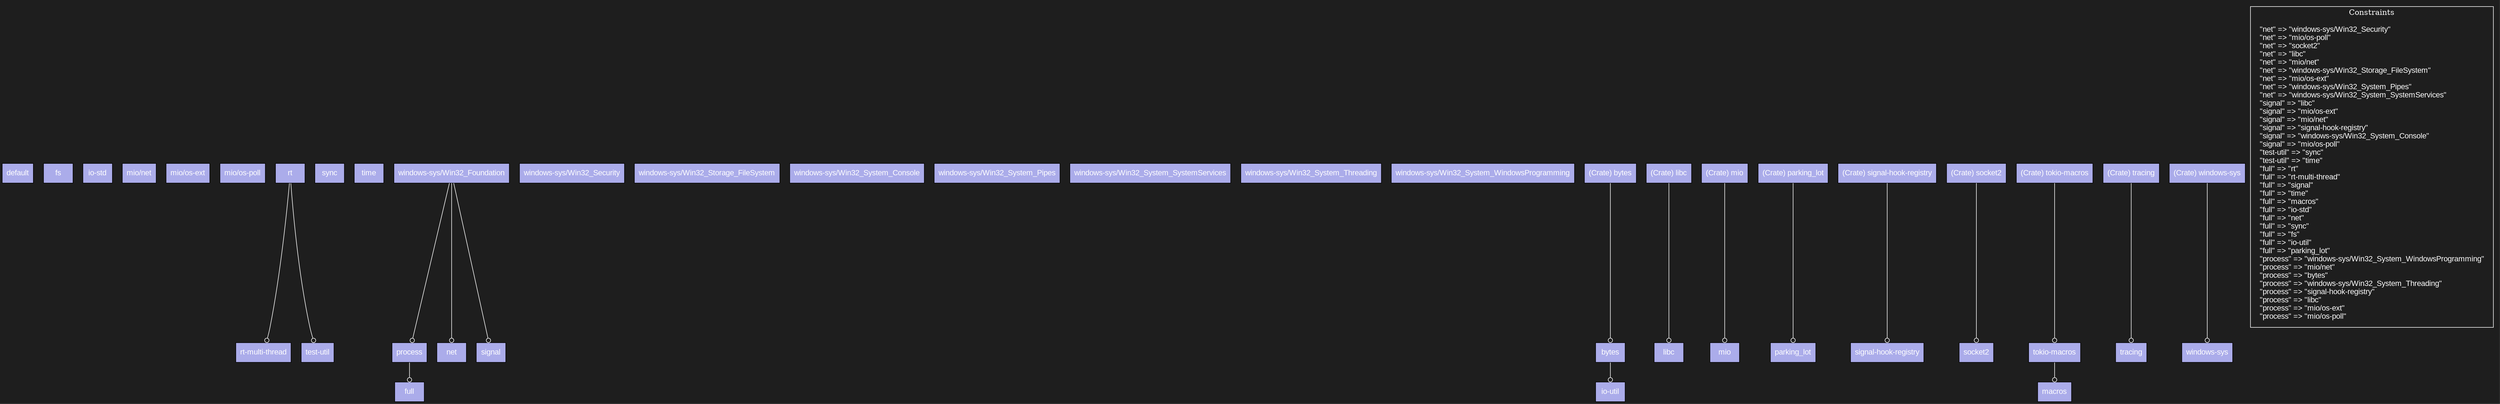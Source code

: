 digraph FeatureModel {
rankdir="TB"
newrank=true
bgcolor="#1e1e1e"
edge [color=white]
node [style=filled fontcolor="white" fontname="Arial Unicode MS, Arial"];

"default" [fillcolor="#ABACEA" tooltip="Cardinality: None" shape="box"]
"fs" [fillcolor="#ABACEA" tooltip="Cardinality: None" shape="box"]
"io-std" [fillcolor="#ABACEA" tooltip="Cardinality: None" shape="box"]
"mio/net" [fillcolor="#ABACEA" tooltip="Cardinality: None" shape="box"]
"mio/os-ext" [fillcolor="#ABACEA" tooltip="Cardinality: None" shape="box"]
"mio/os-poll" [fillcolor="#ABACEA" tooltip="Cardinality: None" shape="box"]
"rt-multi-thread" [fillcolor="#ABACEA" tooltip="Cardinality: None" shape="box"]
"rt" -> "rt-multi-thread" [arrowhead="odot", arrowtail="none", dir="both"]
"test-util" [fillcolor="#ABACEA" tooltip="Cardinality: None" shape="box"]
"rt" -> "test-util" [arrowhead="odot", arrowtail="none", dir="both"]
"rt" [fillcolor="#ABACEA" tooltip="Cardinality: None" shape="box"]
"sync" [fillcolor="#ABACEA" tooltip="Cardinality: None" shape="box"]
"time" [fillcolor="#ABACEA" tooltip="Cardinality: None" shape="box"]
"full" [fillcolor="#ABACEA" tooltip="Cardinality: None" shape="box"]
"process" -> "full" [arrowhead="odot", arrowtail="none", dir="both"]
"process" [fillcolor="#ABACEA" tooltip="Cardinality: None" shape="box"]
"windows-sys/Win32_Foundation" -> "process" [arrowhead="odot", arrowtail="none", dir="both"]
"net" [fillcolor="#ABACEA" tooltip="Cardinality: None" shape="box"]
"windows-sys/Win32_Foundation" -> "net" [arrowhead="odot", arrowtail="none", dir="both"]
"signal" [fillcolor="#ABACEA" tooltip="Cardinality: None" shape="box"]
"windows-sys/Win32_Foundation" -> "signal" [arrowhead="odot", arrowtail="none", dir="both"]
"windows-sys/Win32_Foundation" [fillcolor="#ABACEA" tooltip="Cardinality: None" shape="box"]
"windows-sys/Win32_Security" [fillcolor="#ABACEA" tooltip="Cardinality: None" shape="box"]
"windows-sys/Win32_Storage_FileSystem" [fillcolor="#ABACEA" tooltip="Cardinality: None" shape="box"]
"windows-sys/Win32_System_Console" [fillcolor="#ABACEA" tooltip="Cardinality: None" shape="box"]
"windows-sys/Win32_System_Pipes" [fillcolor="#ABACEA" tooltip="Cardinality: None" shape="box"]
"windows-sys/Win32_System_SystemServices" [fillcolor="#ABACEA" tooltip="Cardinality: None" shape="box"]
"windows-sys/Win32_System_Threading" [fillcolor="#ABACEA" tooltip="Cardinality: None" shape="box"]
"windows-sys/Win32_System_WindowsProgramming" [fillcolor="#ABACEA" tooltip="Cardinality: None" shape="box"]
"io-util" [fillcolor="#ABACEA" tooltip="Cardinality: None" shape="box"]
"bytes" -> "io-util" [arrowhead="odot", arrowtail="none", dir="both"]
"bytes" [fillcolor="#ABACEA" tooltip="Cardinality: None" shape="box"]
"(Crate) bytes" -> "bytes" [arrowhead="odot", arrowtail="none", dir="both"]
"(Crate) bytes" [fillcolor="#ABACEA" tooltip="Cardinality: None" shape="box"]
"libc" [fillcolor="#ABACEA" tooltip="Cardinality: None" shape="box"]
"(Crate) libc" -> "libc" [arrowhead="odot", arrowtail="none", dir="both"]
"(Crate) libc" [fillcolor="#ABACEA" tooltip="Cardinality: None" shape="box"]
"mio" [fillcolor="#ABACEA" tooltip="Cardinality: None" shape="box"]
"(Crate) mio" -> "mio" [arrowhead="odot", arrowtail="none", dir="both"]
"(Crate) mio" [fillcolor="#ABACEA" tooltip="Cardinality: None" shape="box"]
"parking_lot" [fillcolor="#ABACEA" tooltip="Cardinality: None" shape="box"]
"(Crate) parking_lot" -> "parking_lot" [arrowhead="odot", arrowtail="none", dir="both"]
"(Crate) parking_lot" [fillcolor="#ABACEA" tooltip="Cardinality: None" shape="box"]
"signal-hook-registry" [fillcolor="#ABACEA" tooltip="Cardinality: None" shape="box"]
"(Crate) signal-hook-registry" -> "signal-hook-registry" [arrowhead="odot", arrowtail="none", dir="both"]
"(Crate) signal-hook-registry" [fillcolor="#ABACEA" tooltip="Cardinality: None" shape="box"]
"socket2" [fillcolor="#ABACEA" tooltip="Cardinality: None" shape="box"]
"(Crate) socket2" -> "socket2" [arrowhead="odot", arrowtail="none", dir="both"]
"(Crate) socket2" [fillcolor="#ABACEA" tooltip="Cardinality: None" shape="box"]
"macros" [fillcolor="#ABACEA" tooltip="Cardinality: None" shape="box"]
"tokio-macros" -> "macros" [arrowhead="odot", arrowtail="none", dir="both"]
"tokio-macros" [fillcolor="#ABACEA" tooltip="Cardinality: None" shape="box"]
"(Crate) tokio-macros" -> "tokio-macros" [arrowhead="odot", arrowtail="none", dir="both"]
"(Crate) tokio-macros" [fillcolor="#ABACEA" tooltip="Cardinality: None" shape="box"]
"tracing" [fillcolor="#ABACEA" tooltip="Cardinality: None" shape="box"]
"(Crate) tracing" -> "tracing" [arrowhead="odot", arrowtail="none", dir="both"]
"(Crate) tracing" [fillcolor="#ABACEA" tooltip="Cardinality: None" shape="box"]
"windows-sys" [fillcolor="#ABACEA" tooltip="Cardinality: None" shape="box"]
"(Crate) windows-sys" -> "windows-sys" [arrowhead="odot", arrowtail="none", dir="both"]
"(Crate) windows-sys" [fillcolor="#ABACEA" tooltip="Cardinality: None" shape="box"]


subgraph cluster_constraints{
    label="Constraints" color="white" fontcolor="white"
    constraints [shape="box" color="#1e1e1e" label=<<table border="0" cellpadding="0" cellspacing="0" cellborder="0">
        <tr><td align="left">"net" =&gt; "windows-sys/Win32_Security"</td></tr>
    <tr><td align="left">"net" =&gt; "mio/os-poll"</td></tr>
    <tr><td align="left">"net" =&gt; "socket2"</td></tr>
    <tr><td align="left">"net" =&gt; "libc"</td></tr>
    <tr><td align="left">"net" =&gt; "mio/net"</td></tr>
    <tr><td align="left">"net" =&gt; "windows-sys/Win32_Storage_FileSystem"</td></tr>
    <tr><td align="left">"net" =&gt; "mio/os-ext"</td></tr>
    <tr><td align="left">"net" =&gt; "windows-sys/Win32_System_Pipes"</td></tr>
    <tr><td align="left">"net" =&gt; "windows-sys/Win32_System_SystemServices"</td></tr>
    <tr><td align="left">"signal" =&gt; "libc"</td></tr>
    <tr><td align="left">"signal" =&gt; "mio/os-ext"</td></tr>
    <tr><td align="left">"signal" =&gt; "mio/net"</td></tr>
    <tr><td align="left">"signal" =&gt; "signal-hook-registry"</td></tr>
    <tr><td align="left">"signal" =&gt; "windows-sys/Win32_System_Console"</td></tr>
    <tr><td align="left">"signal" =&gt; "mio/os-poll"</td></tr>
    <tr><td align="left">"test-util" =&gt; "sync"</td></tr>
    <tr><td align="left">"test-util" =&gt; "time"</td></tr>
    <tr><td align="left">"full" =&gt; "rt"</td></tr>
    <tr><td align="left">"full" =&gt; "rt-multi-thread"</td></tr>
    <tr><td align="left">"full" =&gt; "signal"</td></tr>
    <tr><td align="left">"full" =&gt; "time"</td></tr>
    <tr><td align="left">"full" =&gt; "macros"</td></tr>
    <tr><td align="left">"full" =&gt; "io-std"</td></tr>
    <tr><td align="left">"full" =&gt; "net"</td></tr>
    <tr><td align="left">"full" =&gt; "sync"</td></tr>
    <tr><td align="left">"full" =&gt; "fs"</td></tr>
    <tr><td align="left">"full" =&gt; "io-util"</td></tr>
    <tr><td align="left">"full" =&gt; "parking_lot"</td></tr>
    <tr><td align="left">"process" =&gt; "windows-sys/Win32_System_WindowsProgramming"</td></tr>
    <tr><td align="left">"process" =&gt; "mio/net"</td></tr>
    <tr><td align="left">"process" =&gt; "bytes"</td></tr>
    <tr><td align="left">"process" =&gt; "windows-sys/Win32_System_Threading"</td></tr>
    <tr><td align="left">"process" =&gt; "signal-hook-registry"</td></tr>
    <tr><td align="left">"process" =&gt; "libc"</td></tr>
    <tr><td align="left">"process" =&gt; "mio/os-ext"</td></tr>
    <tr><td align="left">"process" =&gt; "mio/os-poll"</td></tr>
</table>>]
}
}
